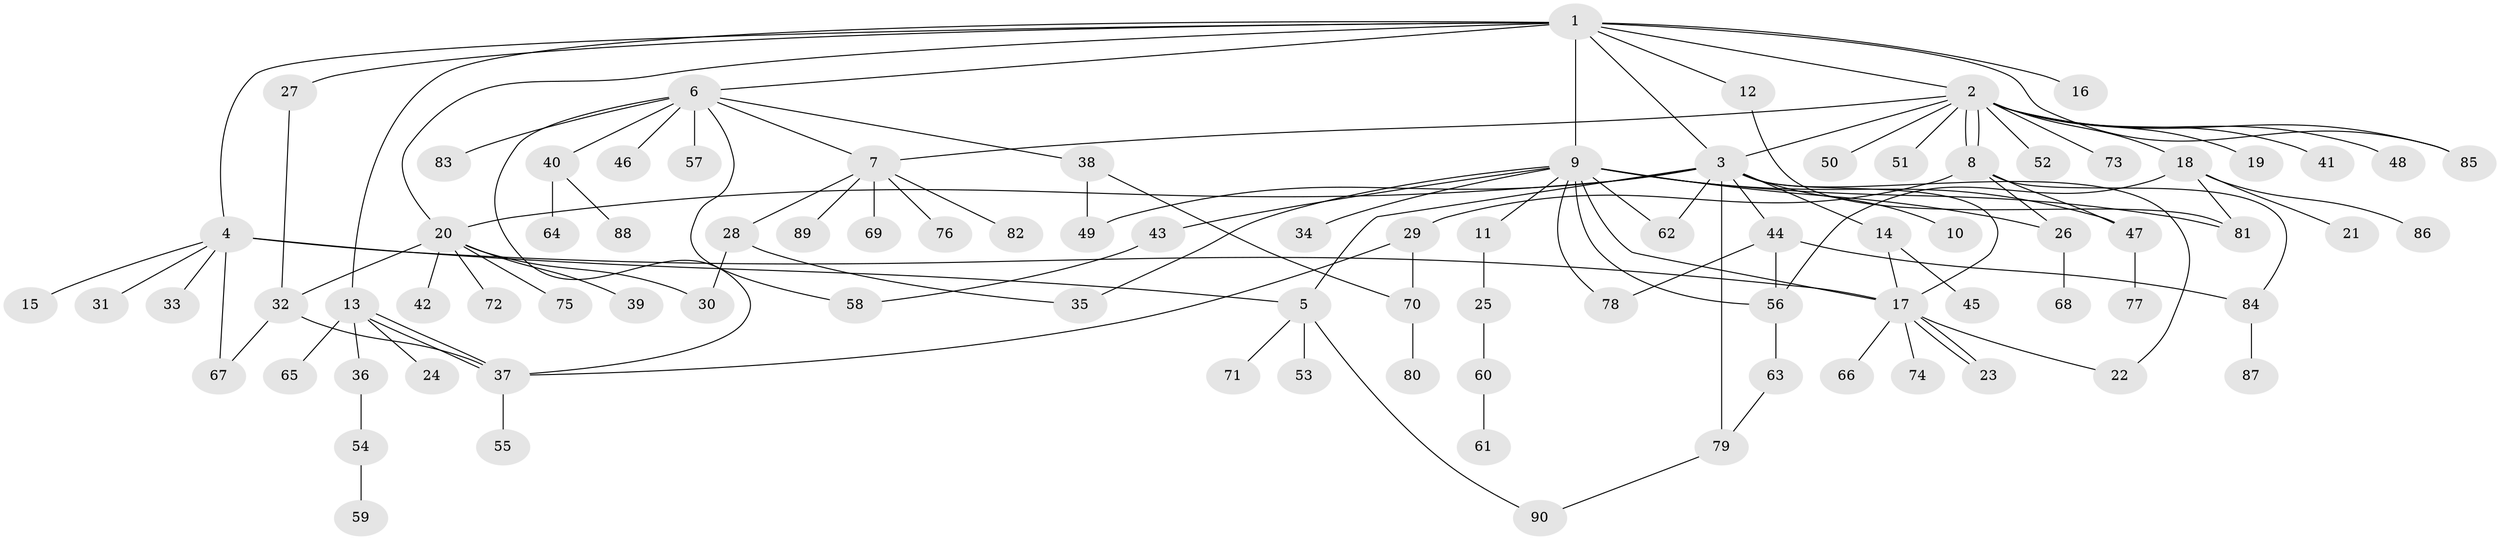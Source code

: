 // Generated by graph-tools (version 1.1) at 2025/25/03/09/25 03:25:54]
// undirected, 90 vertices, 122 edges
graph export_dot {
graph [start="1"]
  node [color=gray90,style=filled];
  1;
  2;
  3;
  4;
  5;
  6;
  7;
  8;
  9;
  10;
  11;
  12;
  13;
  14;
  15;
  16;
  17;
  18;
  19;
  20;
  21;
  22;
  23;
  24;
  25;
  26;
  27;
  28;
  29;
  30;
  31;
  32;
  33;
  34;
  35;
  36;
  37;
  38;
  39;
  40;
  41;
  42;
  43;
  44;
  45;
  46;
  47;
  48;
  49;
  50;
  51;
  52;
  53;
  54;
  55;
  56;
  57;
  58;
  59;
  60;
  61;
  62;
  63;
  64;
  65;
  66;
  67;
  68;
  69;
  70;
  71;
  72;
  73;
  74;
  75;
  76;
  77;
  78;
  79;
  80;
  81;
  82;
  83;
  84;
  85;
  86;
  87;
  88;
  89;
  90;
  1 -- 2;
  1 -- 3;
  1 -- 4;
  1 -- 6;
  1 -- 9;
  1 -- 12;
  1 -- 13;
  1 -- 16;
  1 -- 20;
  1 -- 27;
  1 -- 85;
  2 -- 3;
  2 -- 7;
  2 -- 8;
  2 -- 8;
  2 -- 18;
  2 -- 19;
  2 -- 41;
  2 -- 48;
  2 -- 50;
  2 -- 51;
  2 -- 52;
  2 -- 73;
  2 -- 85;
  3 -- 5;
  3 -- 10;
  3 -- 14;
  3 -- 17;
  3 -- 20;
  3 -- 22;
  3 -- 44;
  3 -- 49;
  3 -- 62;
  3 -- 79;
  4 -- 5;
  4 -- 15;
  4 -- 17;
  4 -- 31;
  4 -- 33;
  4 -- 67;
  5 -- 53;
  5 -- 71;
  5 -- 90;
  6 -- 7;
  6 -- 37;
  6 -- 38;
  6 -- 40;
  6 -- 46;
  6 -- 57;
  6 -- 58;
  6 -- 83;
  7 -- 28;
  7 -- 69;
  7 -- 76;
  7 -- 82;
  7 -- 89;
  8 -- 26;
  8 -- 29;
  8 -- 47;
  8 -- 84;
  9 -- 11;
  9 -- 17;
  9 -- 26;
  9 -- 34;
  9 -- 35;
  9 -- 43;
  9 -- 47;
  9 -- 56;
  9 -- 62;
  9 -- 78;
  9 -- 81;
  11 -- 25;
  12 -- 81;
  13 -- 24;
  13 -- 36;
  13 -- 37;
  13 -- 37;
  13 -- 65;
  14 -- 17;
  14 -- 45;
  17 -- 22;
  17 -- 23;
  17 -- 23;
  17 -- 66;
  17 -- 74;
  18 -- 21;
  18 -- 56;
  18 -- 81;
  18 -- 86;
  20 -- 30;
  20 -- 32;
  20 -- 39;
  20 -- 42;
  20 -- 72;
  20 -- 75;
  25 -- 60;
  26 -- 68;
  27 -- 32;
  28 -- 30;
  28 -- 35;
  29 -- 37;
  29 -- 70;
  32 -- 37;
  32 -- 67;
  36 -- 54;
  37 -- 55;
  38 -- 49;
  38 -- 70;
  40 -- 64;
  40 -- 88;
  43 -- 58;
  44 -- 56;
  44 -- 78;
  44 -- 84;
  47 -- 77;
  54 -- 59;
  56 -- 63;
  60 -- 61;
  63 -- 79;
  70 -- 80;
  79 -- 90;
  84 -- 87;
}

